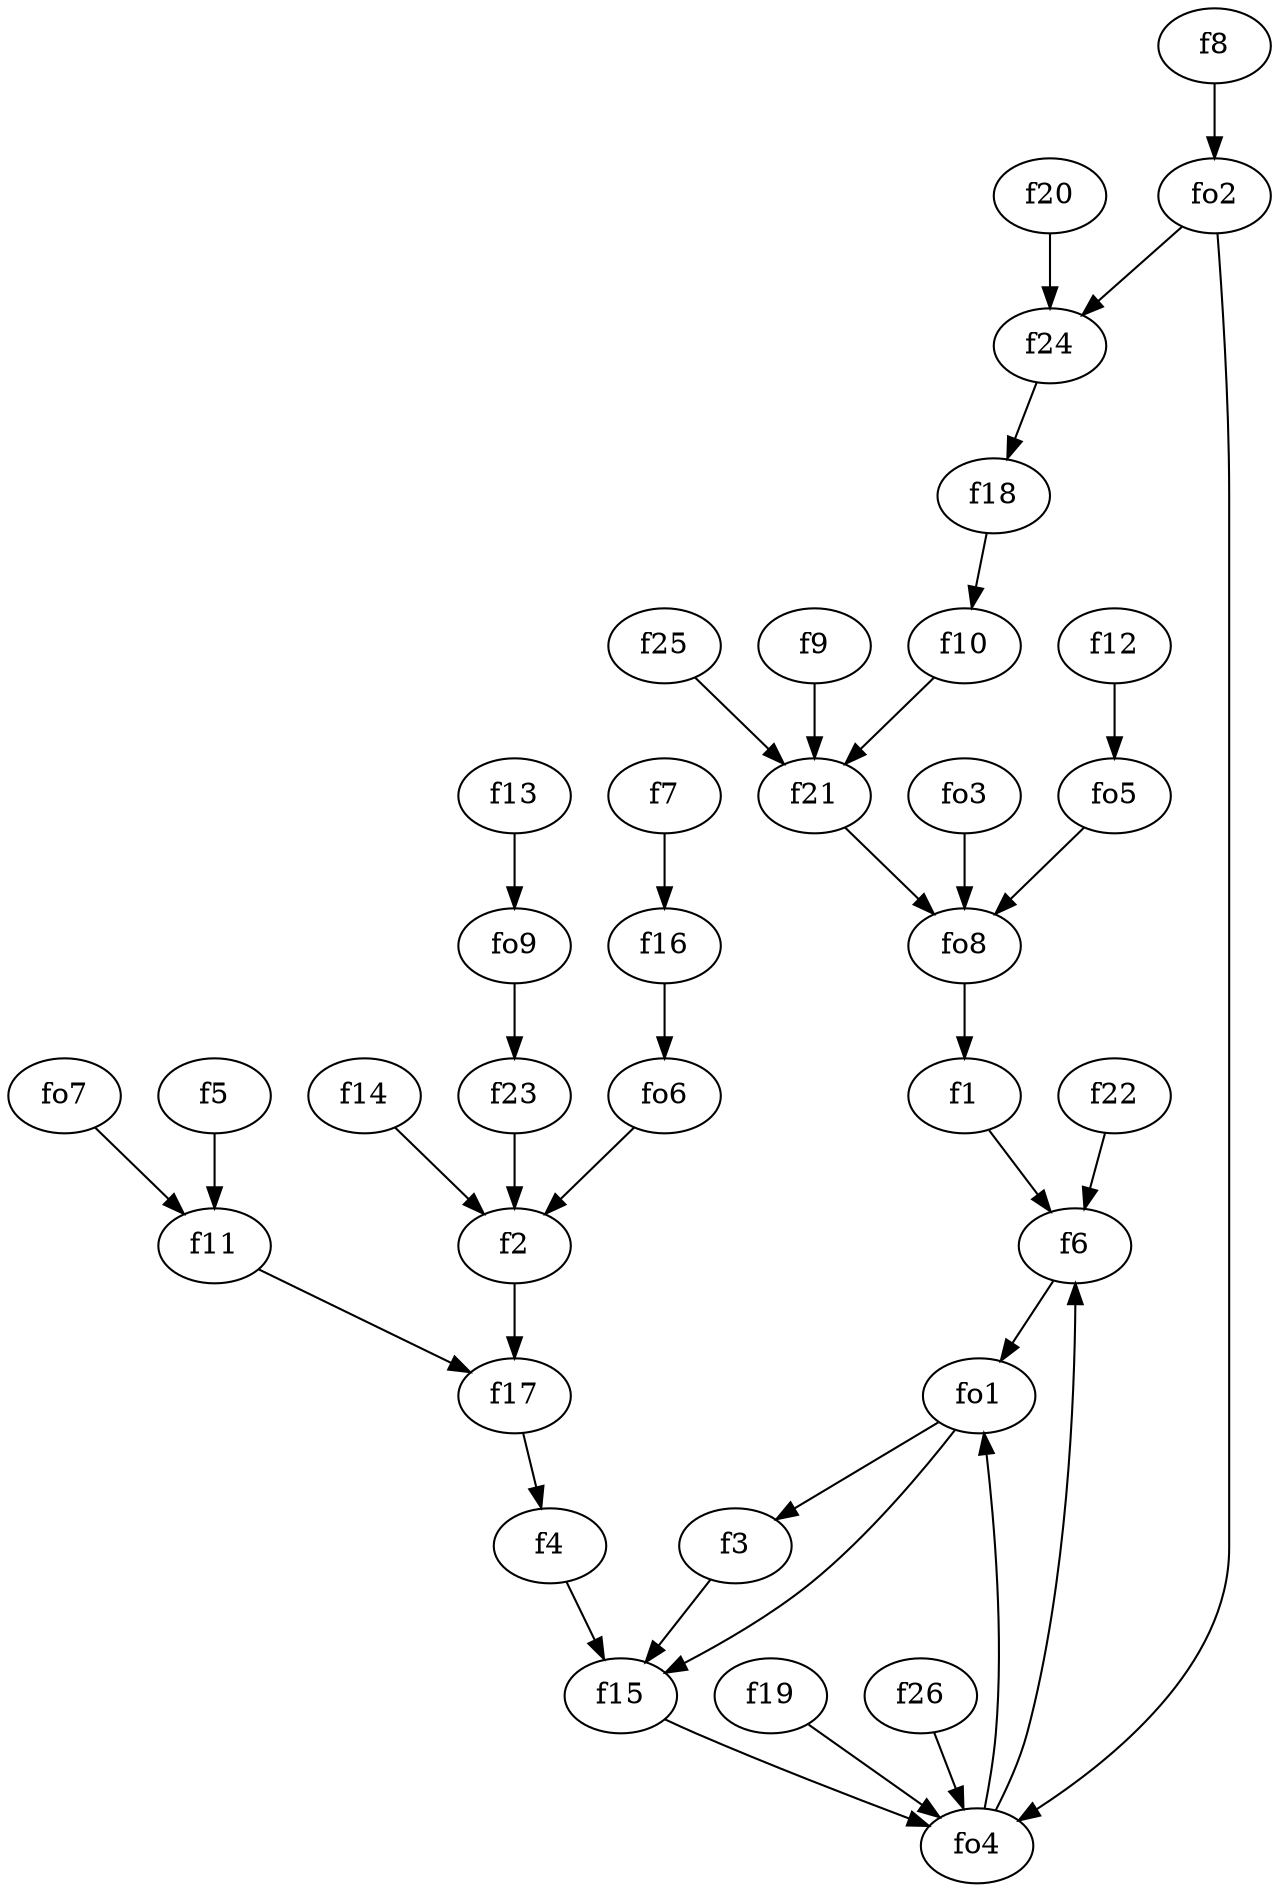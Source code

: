 strict digraph  {
f1;
f2;
f3;
f4;
f5;
f6;
f7;
f8;
f9;
f10;
f11;
f12;
f13;
f14;
f15;
f16;
f17;
f18;
f19;
f20;
f21;
f22;
f23;
f24;
f25;
f26;
fo1;
fo2;
fo3;
fo4;
fo5;
fo6;
fo7;
fo8;
fo9;
f1 -> f6  [weight=2];
f2 -> f17  [weight=2];
f3 -> f15  [weight=2];
f4 -> f15  [weight=2];
f5 -> f11  [weight=2];
f6 -> fo1  [weight=2];
f7 -> f16  [weight=2];
f8 -> fo2  [weight=2];
f9 -> f21  [weight=2];
f10 -> f21  [weight=2];
f11 -> f17  [weight=2];
f12 -> fo5  [weight=2];
f13 -> fo9  [weight=2];
f14 -> f2  [weight=2];
f15 -> fo4  [weight=2];
f16 -> fo6  [weight=2];
f17 -> f4  [weight=2];
f18 -> f10  [weight=2];
f19 -> fo4  [weight=2];
f20 -> f24  [weight=2];
f21 -> fo8  [weight=2];
f22 -> f6  [weight=2];
f23 -> f2  [weight=2];
f24 -> f18  [weight=2];
f25 -> f21  [weight=2];
f26 -> fo4  [weight=2];
fo1 -> f3  [weight=2];
fo1 -> f15  [weight=2];
fo2 -> fo4  [weight=2];
fo2 -> f24  [weight=2];
fo3 -> fo8  [weight=2];
fo4 -> f6  [weight=2];
fo4 -> fo1  [weight=2];
fo5 -> fo8  [weight=2];
fo6 -> f2  [weight=2];
fo7 -> f11  [weight=2];
fo8 -> f1  [weight=2];
fo9 -> f23  [weight=2];
}
